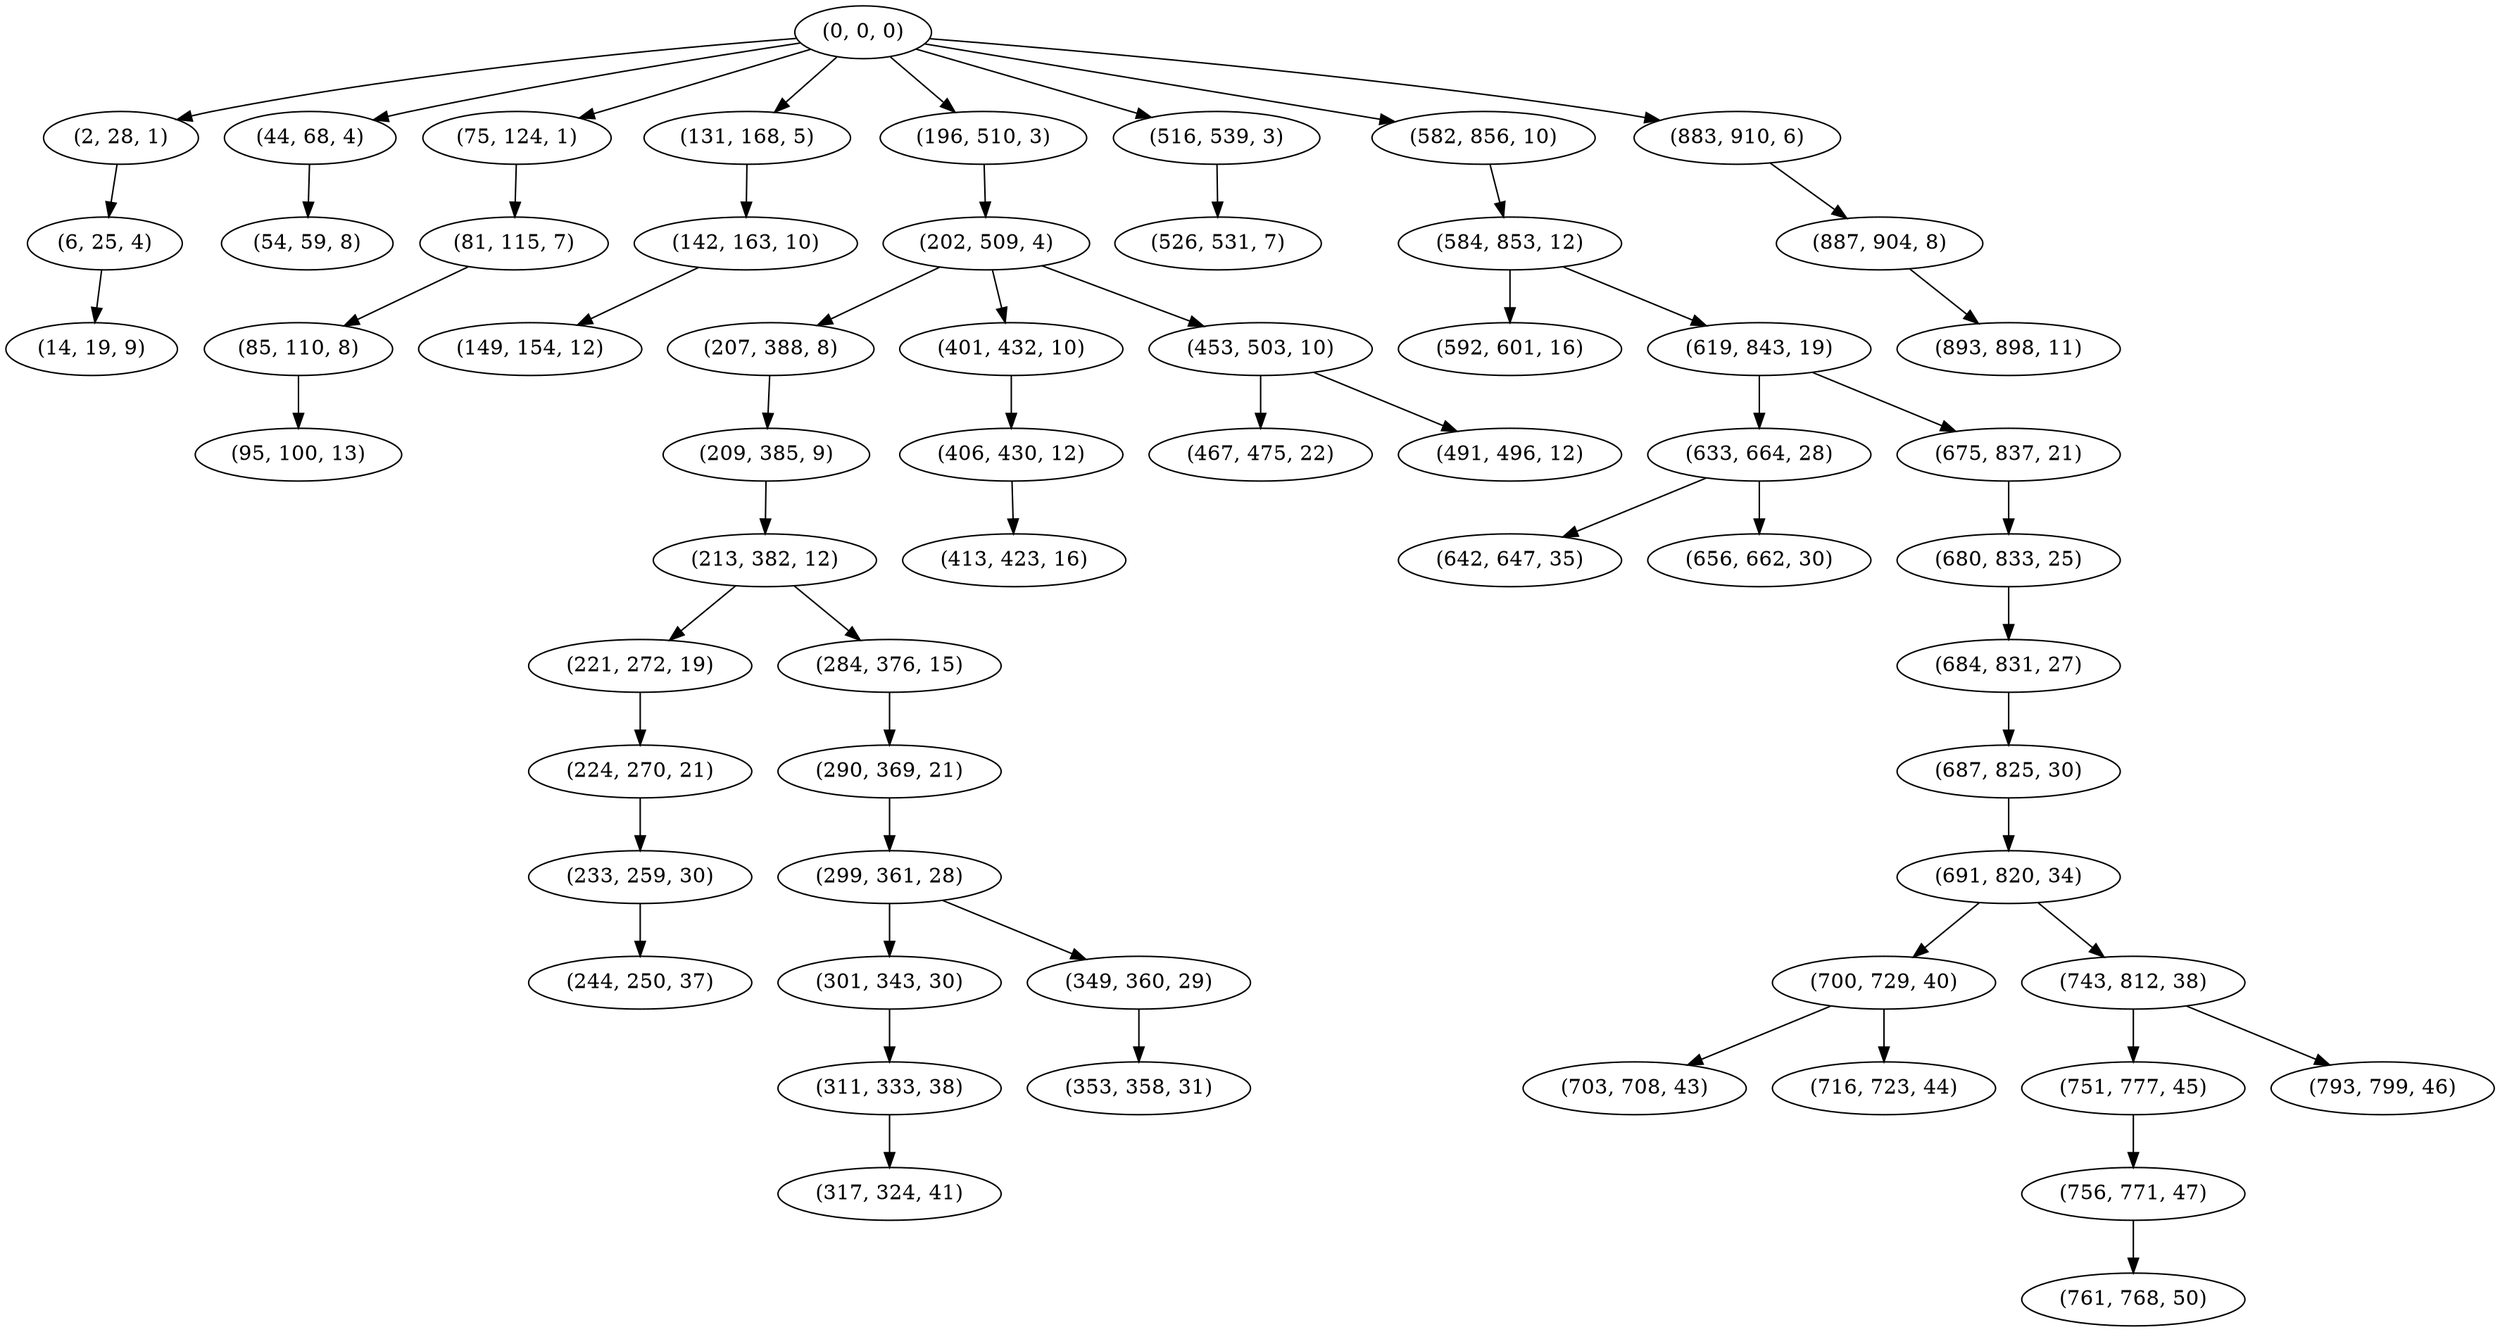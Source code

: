 digraph tree {
    "(0, 0, 0)";
    "(2, 28, 1)";
    "(6, 25, 4)";
    "(14, 19, 9)";
    "(44, 68, 4)";
    "(54, 59, 8)";
    "(75, 124, 1)";
    "(81, 115, 7)";
    "(85, 110, 8)";
    "(95, 100, 13)";
    "(131, 168, 5)";
    "(142, 163, 10)";
    "(149, 154, 12)";
    "(196, 510, 3)";
    "(202, 509, 4)";
    "(207, 388, 8)";
    "(209, 385, 9)";
    "(213, 382, 12)";
    "(221, 272, 19)";
    "(224, 270, 21)";
    "(233, 259, 30)";
    "(244, 250, 37)";
    "(284, 376, 15)";
    "(290, 369, 21)";
    "(299, 361, 28)";
    "(301, 343, 30)";
    "(311, 333, 38)";
    "(317, 324, 41)";
    "(349, 360, 29)";
    "(353, 358, 31)";
    "(401, 432, 10)";
    "(406, 430, 12)";
    "(413, 423, 16)";
    "(453, 503, 10)";
    "(467, 475, 22)";
    "(491, 496, 12)";
    "(516, 539, 3)";
    "(526, 531, 7)";
    "(582, 856, 10)";
    "(584, 853, 12)";
    "(592, 601, 16)";
    "(619, 843, 19)";
    "(633, 664, 28)";
    "(642, 647, 35)";
    "(656, 662, 30)";
    "(675, 837, 21)";
    "(680, 833, 25)";
    "(684, 831, 27)";
    "(687, 825, 30)";
    "(691, 820, 34)";
    "(700, 729, 40)";
    "(703, 708, 43)";
    "(716, 723, 44)";
    "(743, 812, 38)";
    "(751, 777, 45)";
    "(756, 771, 47)";
    "(761, 768, 50)";
    "(793, 799, 46)";
    "(883, 910, 6)";
    "(887, 904, 8)";
    "(893, 898, 11)";
    "(0, 0, 0)" -> "(2, 28, 1)";
    "(0, 0, 0)" -> "(44, 68, 4)";
    "(0, 0, 0)" -> "(75, 124, 1)";
    "(0, 0, 0)" -> "(131, 168, 5)";
    "(0, 0, 0)" -> "(196, 510, 3)";
    "(0, 0, 0)" -> "(516, 539, 3)";
    "(0, 0, 0)" -> "(582, 856, 10)";
    "(0, 0, 0)" -> "(883, 910, 6)";
    "(2, 28, 1)" -> "(6, 25, 4)";
    "(6, 25, 4)" -> "(14, 19, 9)";
    "(44, 68, 4)" -> "(54, 59, 8)";
    "(75, 124, 1)" -> "(81, 115, 7)";
    "(81, 115, 7)" -> "(85, 110, 8)";
    "(85, 110, 8)" -> "(95, 100, 13)";
    "(131, 168, 5)" -> "(142, 163, 10)";
    "(142, 163, 10)" -> "(149, 154, 12)";
    "(196, 510, 3)" -> "(202, 509, 4)";
    "(202, 509, 4)" -> "(207, 388, 8)";
    "(202, 509, 4)" -> "(401, 432, 10)";
    "(202, 509, 4)" -> "(453, 503, 10)";
    "(207, 388, 8)" -> "(209, 385, 9)";
    "(209, 385, 9)" -> "(213, 382, 12)";
    "(213, 382, 12)" -> "(221, 272, 19)";
    "(213, 382, 12)" -> "(284, 376, 15)";
    "(221, 272, 19)" -> "(224, 270, 21)";
    "(224, 270, 21)" -> "(233, 259, 30)";
    "(233, 259, 30)" -> "(244, 250, 37)";
    "(284, 376, 15)" -> "(290, 369, 21)";
    "(290, 369, 21)" -> "(299, 361, 28)";
    "(299, 361, 28)" -> "(301, 343, 30)";
    "(299, 361, 28)" -> "(349, 360, 29)";
    "(301, 343, 30)" -> "(311, 333, 38)";
    "(311, 333, 38)" -> "(317, 324, 41)";
    "(349, 360, 29)" -> "(353, 358, 31)";
    "(401, 432, 10)" -> "(406, 430, 12)";
    "(406, 430, 12)" -> "(413, 423, 16)";
    "(453, 503, 10)" -> "(467, 475, 22)";
    "(453, 503, 10)" -> "(491, 496, 12)";
    "(516, 539, 3)" -> "(526, 531, 7)";
    "(582, 856, 10)" -> "(584, 853, 12)";
    "(584, 853, 12)" -> "(592, 601, 16)";
    "(584, 853, 12)" -> "(619, 843, 19)";
    "(619, 843, 19)" -> "(633, 664, 28)";
    "(619, 843, 19)" -> "(675, 837, 21)";
    "(633, 664, 28)" -> "(642, 647, 35)";
    "(633, 664, 28)" -> "(656, 662, 30)";
    "(675, 837, 21)" -> "(680, 833, 25)";
    "(680, 833, 25)" -> "(684, 831, 27)";
    "(684, 831, 27)" -> "(687, 825, 30)";
    "(687, 825, 30)" -> "(691, 820, 34)";
    "(691, 820, 34)" -> "(700, 729, 40)";
    "(691, 820, 34)" -> "(743, 812, 38)";
    "(700, 729, 40)" -> "(703, 708, 43)";
    "(700, 729, 40)" -> "(716, 723, 44)";
    "(743, 812, 38)" -> "(751, 777, 45)";
    "(743, 812, 38)" -> "(793, 799, 46)";
    "(751, 777, 45)" -> "(756, 771, 47)";
    "(756, 771, 47)" -> "(761, 768, 50)";
    "(883, 910, 6)" -> "(887, 904, 8)";
    "(887, 904, 8)" -> "(893, 898, 11)";
}
